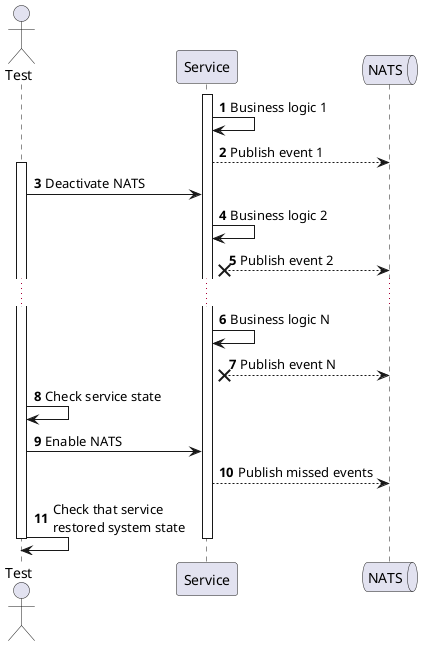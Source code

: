 @startuml
autonumber
actor       Test       as test
participant Service as svc
queue NATS as nats

activate svc

    svc -> svc: Business logic 1
    svc --> nats: Publish event 1
    
    activate test
        test -> svc: Deactivate NATS
        svc -> svc: Business logic 2
        svc x--> nats: Publish event 2
        ...
        svc -> svc: Business logic N
        svc x---> nats: Publish event N
        test -> test: Check service state
        test -> svc: Enable NATS
        svc --> nats: Publish missed events
        test -> test: Check that service\nrestored system state
    deactivate test


deactivate svc

@enduml